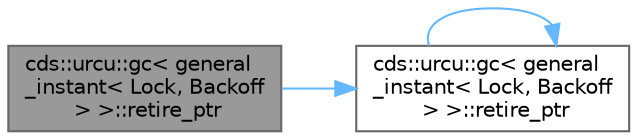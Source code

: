 digraph "cds::urcu::gc&lt; general_instant&lt; Lock, Backoff &gt; &gt;::retire_ptr"
{
 // LATEX_PDF_SIZE
  bgcolor="transparent";
  edge [fontname=Helvetica,fontsize=10,labelfontname=Helvetica,labelfontsize=10];
  node [fontname=Helvetica,fontsize=10,shape=box,height=0.2,width=0.4];
  rankdir="LR";
  Node1 [id="Node000001",label="cds::urcu::gc\< general\l_instant\< Lock, Backoff\l \> \>::retire_ptr",height=0.2,width=0.4,color="gray40", fillcolor="grey60", style="filled", fontcolor="black",tooltip="Frees the pointer using Disposer after end of grace period"];
  Node1 -> Node2 [id="edge1_Node000001_Node000002",color="steelblue1",style="solid",tooltip=" "];
  Node2 [id="Node000002",label="cds::urcu::gc\< general\l_instant\< Lock, Backoff\l \> \>::retire_ptr",height=0.2,width=0.4,color="grey40", fillcolor="white", style="filled",URL="$classcds_1_1urcu_1_1gc_3_01general__instant_3_01_lock_00_01_backoff_01_4_01_4.html#a280c9ef23198cedeaca9343cab8f1f5f",tooltip="Frees the pointer p invoking pFunc after end of grace period"];
  Node2 -> Node2 [id="edge2_Node000002_Node000002",color="steelblue1",style="solid",tooltip=" "];
}
